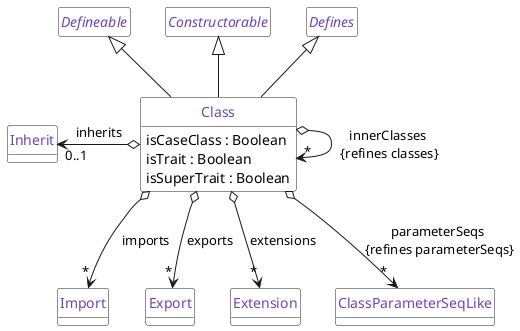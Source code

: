 @startuml Class

abstract class Defineable
abstract class Constructorable 
abstract class Defines 

class Class extends Defineable, Constructorable, Defines {
    isCaseClass : Boolean 
    isTrait : Boolean 
    isSuperTrait : Boolean 
}

Class o--> "*" Class : innerClasses\n {refines classes}
Class o--> "*" Import : imports
Class o--> "*" Export : exports 
Class o--left> "0..1  " Inherit : inherits
Class o--> "*" Extension : "extensions"
Class o--> " * " ClassParameterSeqLike : parameterSeqs \n{refines parameterSeqs}

hide class circle
hide class methods
hide Defineable members
hide Constructorable members 
hide Defines members 

skinparam defaultFontName Source Code Pro

skinparam ClassStereotypeFontColor #1b1f23

skinparam class {
    BackgroundColor White
    BorderColor #1b1f23
    ArrowColor #1b1f23
    FontColor #6f42c1
}

skinparam note {
    BackgroundColor White
    BorderColor #1b1f23
    ArrowColor #1b1f23
    FontColor #d73a49
}

skinparam stereotype {
    FontColor #d73a49
}

hide circle
@enduml